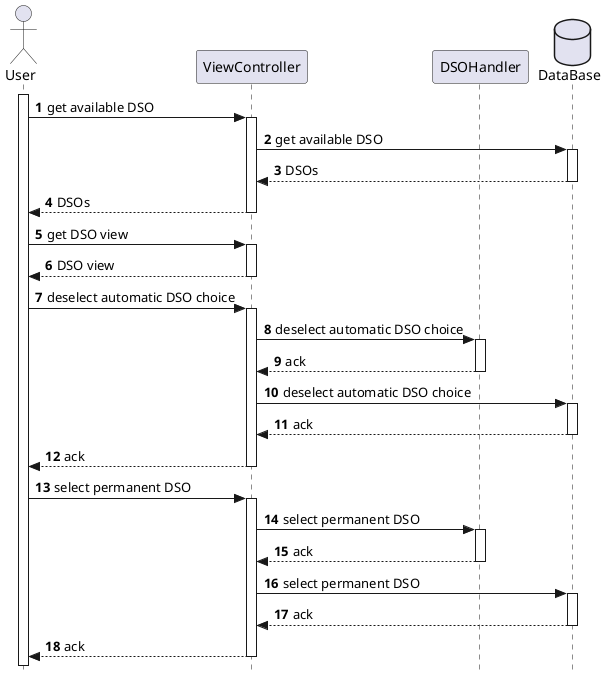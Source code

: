 @startuml DSO

skinparam style strictuml
autonumber

actor User as u
participant ViewController as sys
participant DSOHandler as dso
database DataBase as db

activate u
u -> sys : get available DSO
activate sys

sys -> db : get available DSO
activate db
db --> sys : DSOs
deactivate db
sys --> u : DSOs
deactivate sys

u -> sys : get DSO view
activate sys
sys --> u: DSO view
deactivate sys

u -> sys : deselect automatic DSO choice
activate sys
sys -> dso : deselect automatic DSO choice
activate dso
dso --> sys : ack
deactivate dso

sys -> db : deselect automatic DSO choice
activate db
db --> sys : ack
deactivate db
sys --> u : ack
deactivate sys

u -> sys : select permanent DSO
activate sys
sys -> dso : select permanent DSO
activate dso
dso --> sys : ack
deactivate dso

sys -> db : select permanent DSO
activate db
db --> sys : ack
deactivate db
sys --> u : ack
deactivate sys




@enduml
